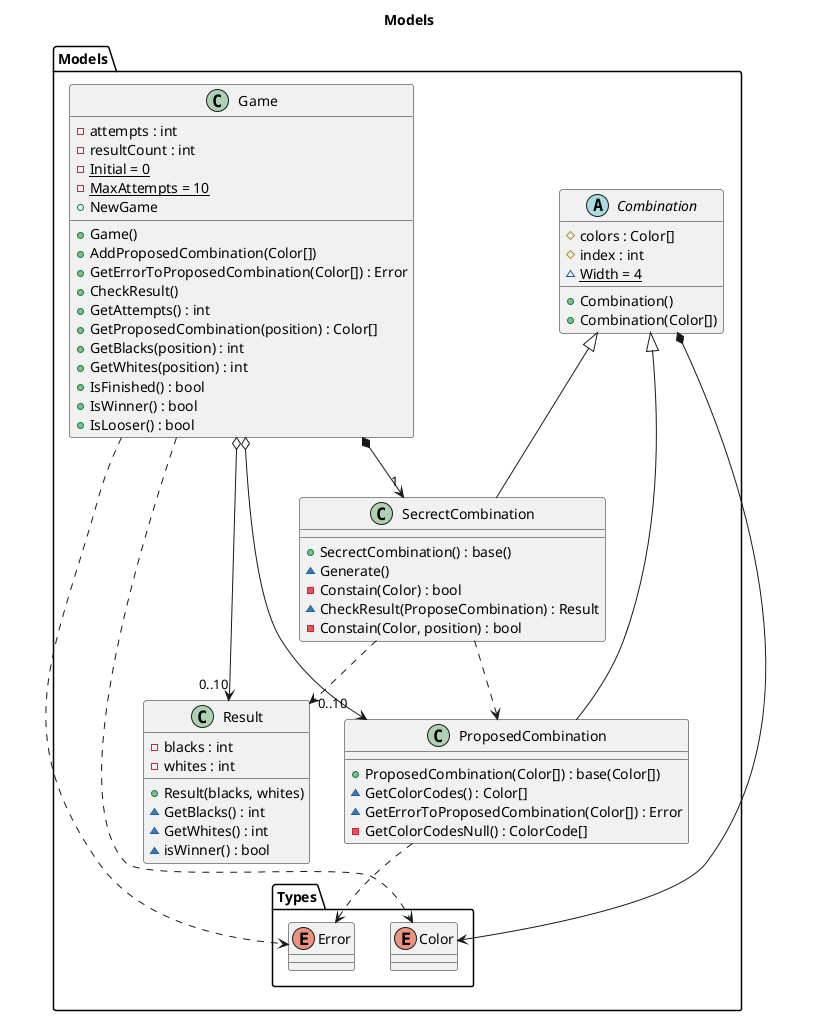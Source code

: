 @startuml Models
title Models
namespace Models{
    class Game{
        -attempts : int
        -resultCount : int
        -{static}Initial = 0
        -{static}MaxAttempts = 10
        +Game()
        +NewGame
        +AddProposedCombination(Color[])
        +GetErrorToProposedCombination(Color[]) : Error
        +CheckResult()
        +GetAttempts() : int
        +GetProposedCombination(position) : Color[]
        +GetBlacks(position) : int
        +GetWhites(position) : int
        +IsFinished() : bool
        +IsWinner() : bool
        +IsLooser() : bool
    }
    Game *--> "1" SecrectCombination
    Game o--> "0..10" ProposedCombination
    Game o--> "0..10" Result
    Game ..> Types.Color
    Game ..> Types.Error

    abstract Combination{
        #colors : Color[]
        #index : int
        ~{static} Width = 4
        +Combination()
        +Combination(Color[])
    }
    Combination <|-- SecrectCombination
    Combination <|-- ProposedCombination
    Combination *--> Types.Color

    class SecrectCombination{
        +SecrectCombination() : base()
        ~Generate()
        -Constain(Color) : bool
        ~CheckResult(ProposeCombination) : Result
        -Constain(Color, position) : bool
    }
    SecrectCombination ..> ProposedCombination
    SecrectCombination ..> Result

    class ProposedCombination{
        +ProposedCombination(Color[]) : base(Color[])
        ~GetColorCodes() : Color[]
        ~GetErrorToProposedCombination(Color[]) : Error
        -GetColorCodesNull() : ColorCode[]
    }
    ProposedCombination ..> Types.Error

    class Result{
        -blacks : int
        -whites : int
        +Result(blacks, whites)
        ~GetBlacks() : int
        ~GetWhites() : int
        ~isWinner() : bool
    }

    enum Types.Color{}
    enum Types.Error{}
}
@enduml